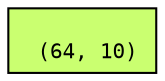 digraph {
	graph [size="12,12"]
	node [align=left fontname=monospace fontsize=10 height=0.2 ranksep=0.1 shape=box style=filled]
	2593533262000 [label="
 (64, 10)" fillcolor=darkolivegreen1]
}
